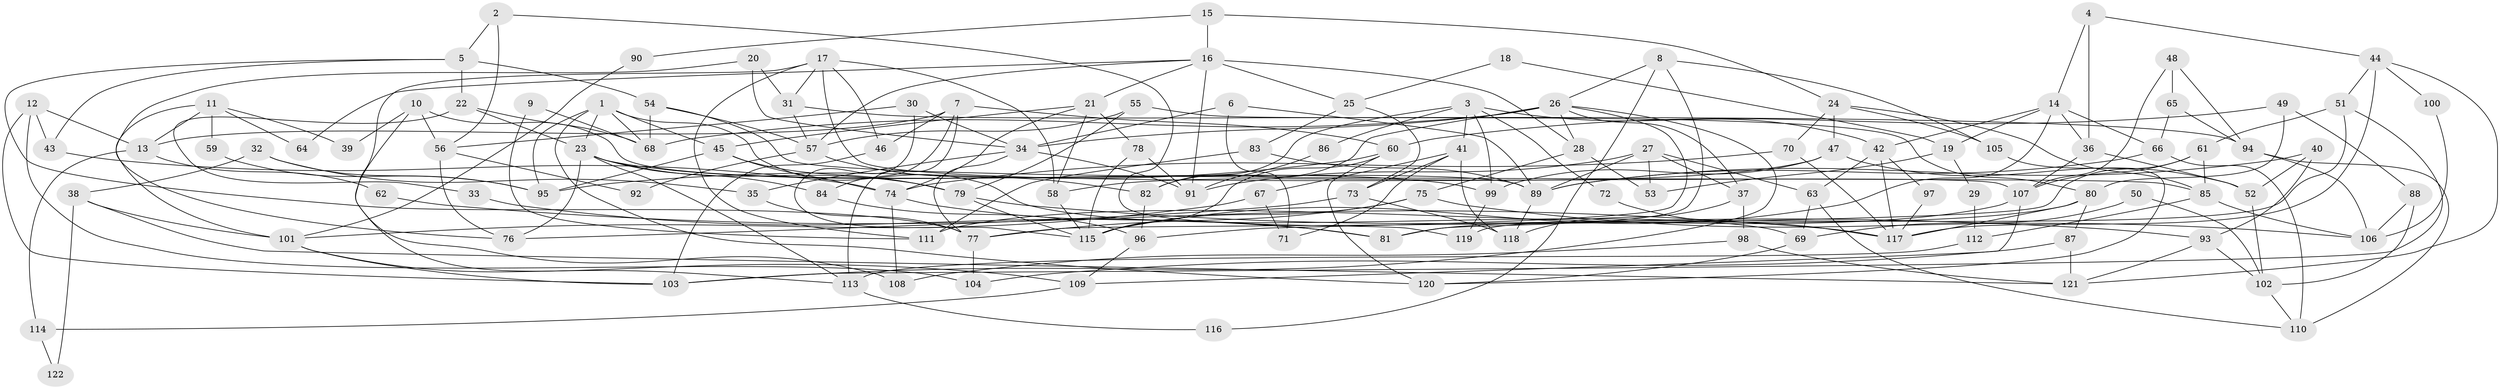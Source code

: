 // coarse degree distribution, {5: 0.21052631578947367, 4: 0.18421052631578946, 7: 0.11842105263157894, 6: 0.09210526315789473, 8: 0.06578947368421052, 3: 0.17105263157894737, 10: 0.013157894736842105, 9: 0.05263157894736842, 2: 0.09210526315789473}
// Generated by graph-tools (version 1.1) at 2025/52/02/27/25 19:52:04]
// undirected, 122 vertices, 244 edges
graph export_dot {
graph [start="1"]
  node [color=gray90,style=filled];
  1;
  2;
  3;
  4;
  5;
  6;
  7;
  8;
  9;
  10;
  11;
  12;
  13;
  14;
  15;
  16;
  17;
  18;
  19;
  20;
  21;
  22;
  23;
  24;
  25;
  26;
  27;
  28;
  29;
  30;
  31;
  32;
  33;
  34;
  35;
  36;
  37;
  38;
  39;
  40;
  41;
  42;
  43;
  44;
  45;
  46;
  47;
  48;
  49;
  50;
  51;
  52;
  53;
  54;
  55;
  56;
  57;
  58;
  59;
  60;
  61;
  62;
  63;
  64;
  65;
  66;
  67;
  68;
  69;
  70;
  71;
  72;
  73;
  74;
  75;
  76;
  77;
  78;
  79;
  80;
  81;
  82;
  83;
  84;
  85;
  86;
  87;
  88;
  89;
  90;
  91;
  92;
  93;
  94;
  95;
  96;
  97;
  98;
  99;
  100;
  101;
  102;
  103;
  104;
  105;
  106;
  107;
  108;
  109;
  110;
  111;
  112;
  113;
  114;
  115;
  116;
  117;
  118;
  119;
  120;
  121;
  122;
  1 -- 95;
  1 -- 45;
  1 -- 23;
  1 -- 68;
  1 -- 69;
  1 -- 120;
  2 -- 5;
  2 -- 56;
  2 -- 119;
  3 -- 41;
  3 -- 82;
  3 -- 42;
  3 -- 72;
  3 -- 86;
  3 -- 99;
  4 -- 44;
  4 -- 14;
  4 -- 36;
  5 -- 54;
  5 -- 77;
  5 -- 22;
  5 -- 43;
  6 -- 34;
  6 -- 89;
  6 -- 71;
  7 -- 46;
  7 -- 60;
  7 -- 13;
  7 -- 84;
  7 -- 113;
  8 -- 105;
  8 -- 26;
  8 -- 81;
  8 -- 116;
  9 -- 68;
  9 -- 111;
  10 -- 56;
  10 -- 89;
  10 -- 39;
  10 -- 108;
  11 -- 101;
  11 -- 13;
  11 -- 39;
  11 -- 59;
  11 -- 64;
  12 -- 43;
  12 -- 103;
  12 -- 13;
  12 -- 104;
  13 -- 62;
  13 -- 114;
  14 -- 36;
  14 -- 42;
  14 -- 19;
  14 -- 66;
  14 -- 115;
  15 -- 24;
  15 -- 16;
  15 -- 90;
  16 -- 57;
  16 -- 91;
  16 -- 21;
  16 -- 25;
  16 -- 28;
  16 -- 64;
  17 -- 111;
  17 -- 58;
  17 -- 31;
  17 -- 46;
  17 -- 107;
  17 -- 109;
  18 -- 19;
  18 -- 25;
  19 -- 53;
  19 -- 29;
  20 -- 31;
  20 -- 34;
  20 -- 76;
  21 -- 74;
  21 -- 45;
  21 -- 58;
  21 -- 78;
  22 -- 68;
  22 -- 23;
  22 -- 33;
  23 -- 76;
  23 -- 79;
  23 -- 84;
  23 -- 99;
  23 -- 113;
  24 -- 70;
  24 -- 47;
  24 -- 85;
  24 -- 105;
  25 -- 73;
  25 -- 83;
  26 -- 37;
  26 -- 96;
  26 -- 28;
  26 -- 34;
  26 -- 68;
  26 -- 82;
  26 -- 103;
  27 -- 89;
  27 -- 91;
  27 -- 37;
  27 -- 53;
  27 -- 63;
  28 -- 53;
  28 -- 75;
  29 -- 112;
  30 -- 115;
  30 -- 34;
  30 -- 56;
  31 -- 94;
  31 -- 57;
  32 -- 95;
  32 -- 35;
  32 -- 38;
  33 -- 81;
  34 -- 77;
  34 -- 35;
  34 -- 91;
  35 -- 77;
  36 -- 107;
  36 -- 52;
  37 -- 118;
  37 -- 98;
  38 -- 101;
  38 -- 121;
  38 -- 122;
  40 -- 93;
  40 -- 52;
  40 -- 89;
  41 -- 73;
  41 -- 71;
  41 -- 67;
  41 -- 118;
  42 -- 63;
  42 -- 97;
  42 -- 117;
  43 -- 74;
  44 -- 121;
  44 -- 51;
  44 -- 100;
  44 -- 117;
  45 -- 79;
  45 -- 74;
  45 -- 95;
  46 -- 103;
  47 -- 99;
  47 -- 58;
  47 -- 52;
  48 -- 94;
  48 -- 107;
  48 -- 65;
  49 -- 80;
  49 -- 60;
  49 -- 88;
  50 -- 69;
  50 -- 102;
  51 -- 119;
  51 -- 61;
  51 -- 103;
  52 -- 102;
  54 -- 68;
  54 -- 57;
  54 -- 85;
  55 -- 79;
  55 -- 80;
  55 -- 57;
  56 -- 76;
  56 -- 92;
  57 -- 82;
  57 -- 92;
  58 -- 115;
  59 -- 95;
  60 -- 115;
  60 -- 120;
  60 -- 95;
  61 -- 107;
  61 -- 85;
  61 -- 77;
  62 -- 117;
  63 -- 110;
  63 -- 69;
  65 -- 66;
  65 -- 94;
  66 -- 110;
  66 -- 89;
  67 -- 101;
  67 -- 71;
  69 -- 120;
  70 -- 117;
  70 -- 74;
  72 -- 117;
  73 -- 118;
  73 -- 76;
  74 -- 81;
  74 -- 108;
  75 -- 106;
  75 -- 77;
  75 -- 115;
  77 -- 104;
  78 -- 115;
  78 -- 91;
  79 -- 115;
  79 -- 93;
  80 -- 87;
  80 -- 117;
  80 -- 81;
  82 -- 96;
  83 -- 89;
  83 -- 111;
  84 -- 96;
  85 -- 106;
  85 -- 112;
  86 -- 91;
  87 -- 121;
  87 -- 104;
  88 -- 102;
  88 -- 106;
  89 -- 118;
  90 -- 101;
  93 -- 121;
  93 -- 102;
  94 -- 106;
  94 -- 110;
  96 -- 109;
  97 -- 117;
  98 -- 108;
  98 -- 121;
  99 -- 119;
  100 -- 106;
  101 -- 113;
  101 -- 103;
  102 -- 110;
  105 -- 120;
  107 -- 109;
  107 -- 111;
  109 -- 114;
  112 -- 113;
  113 -- 116;
  114 -- 122;
}
